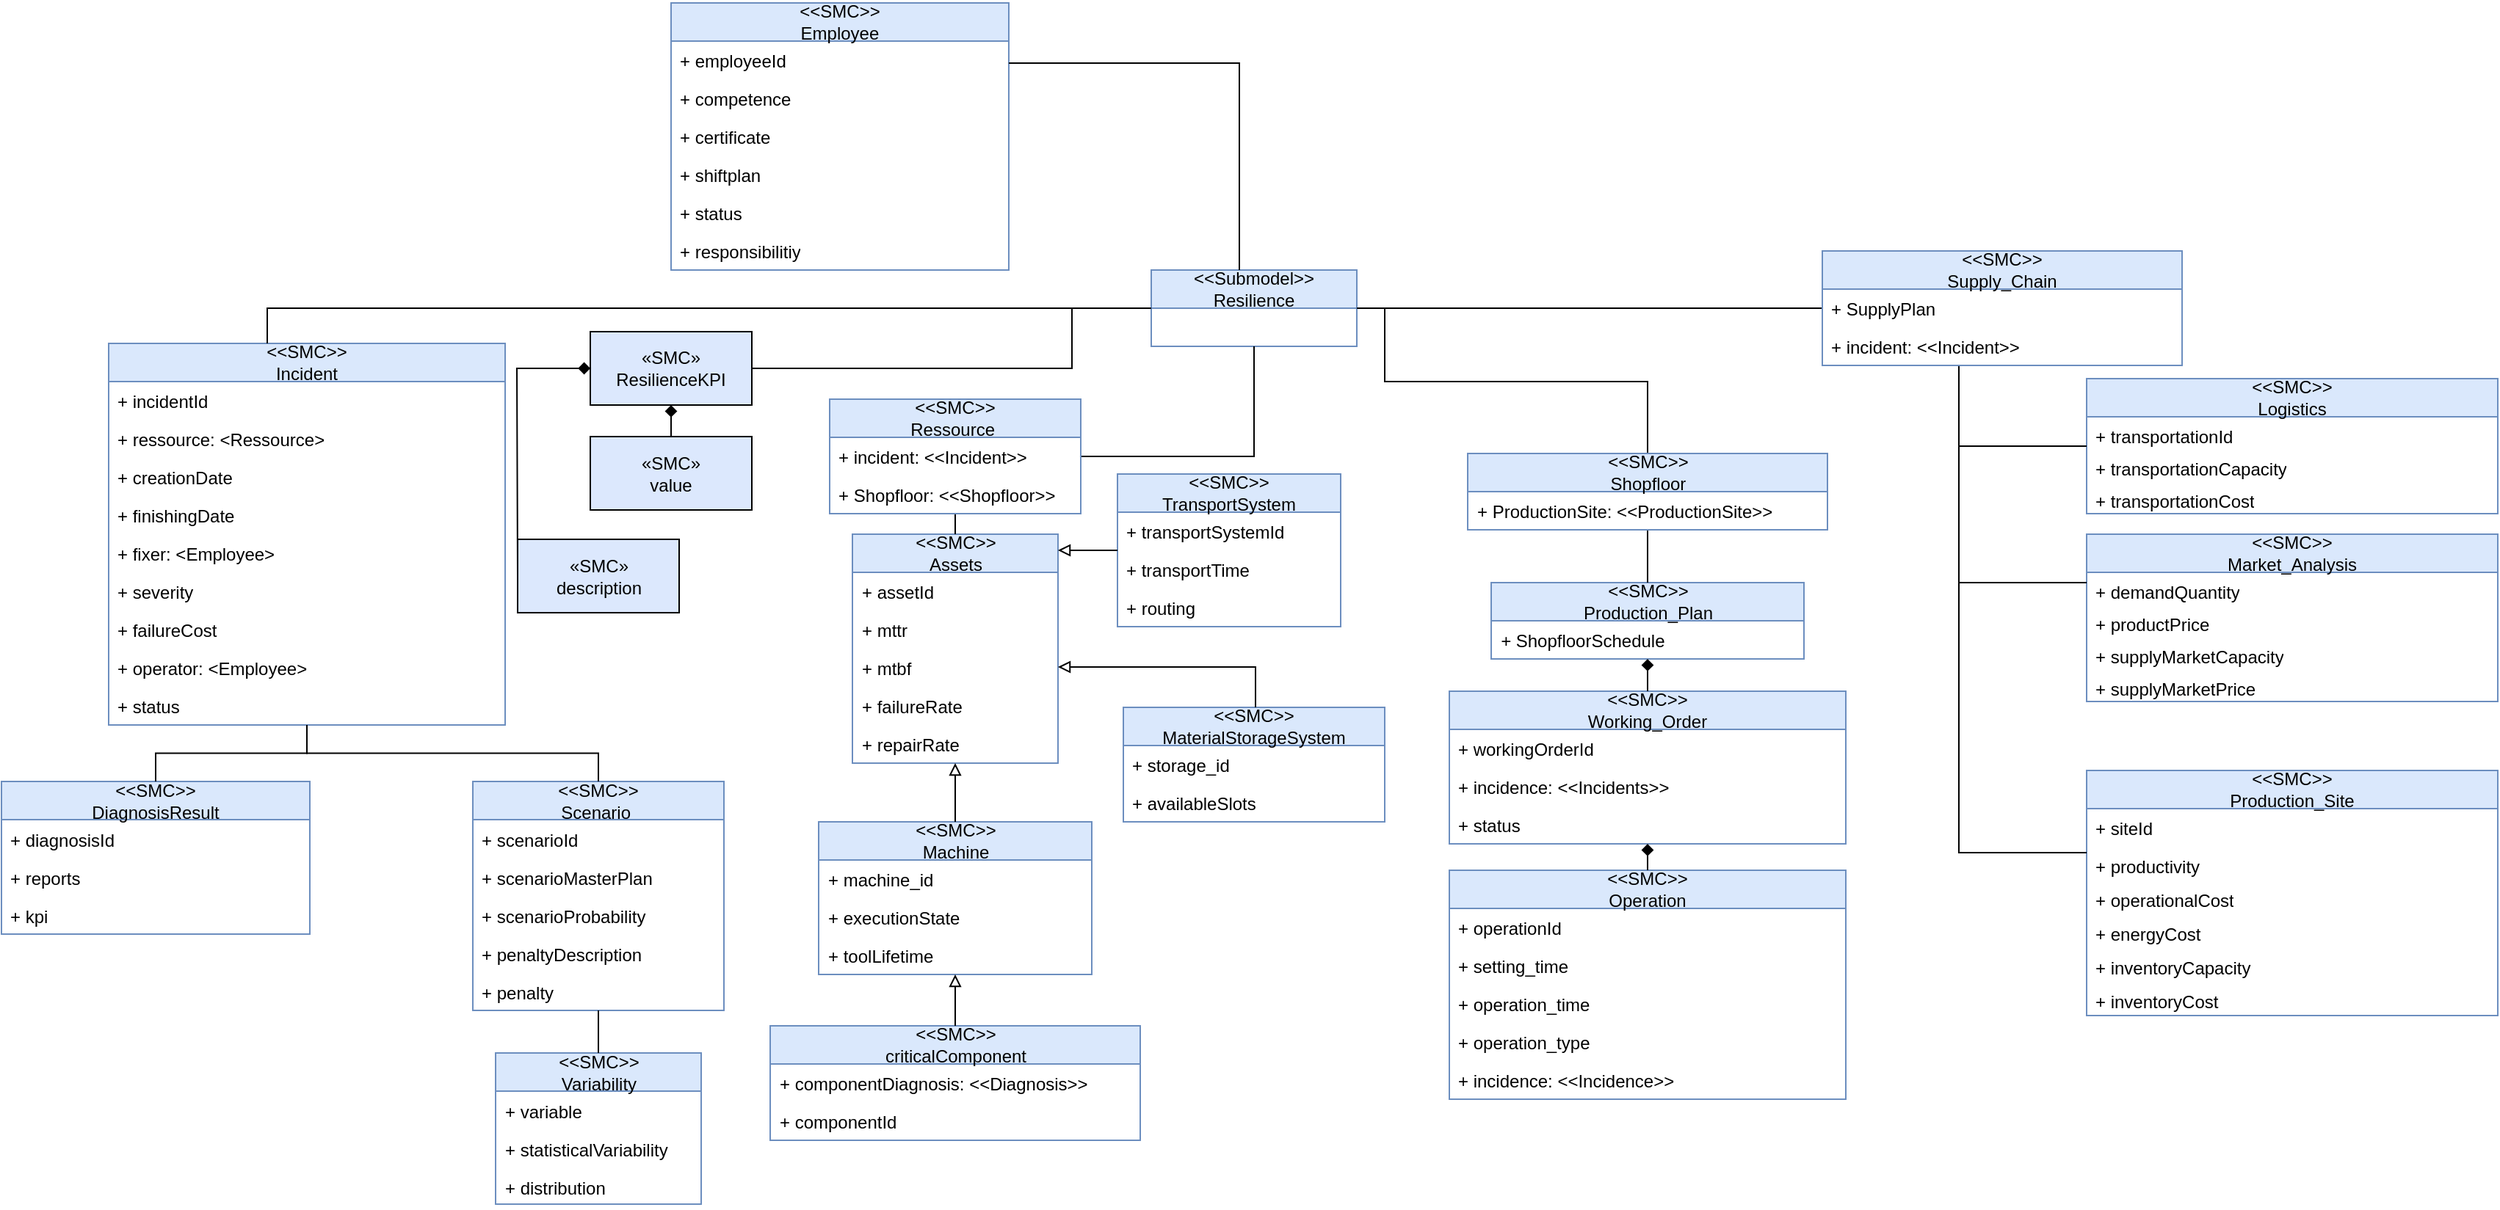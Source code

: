 <mxfile version="24.4.13" type="device">
  <diagram name="Page-1" id="VEpktLTUOzU55hSO5b2p">
    <mxGraphModel dx="1850" dy="1021" grid="0" gridSize="10" guides="1" tooltips="1" connect="1" arrows="1" fold="1" page="0" pageScale="1" pageWidth="850" pageHeight="1100" math="0" shadow="0">
      <root>
        <mxCell id="0" />
        <mxCell id="1" parent="0" />
        <mxCell id="inwRCEsUA1p_P1p4tt-E-176" value="&amp;lt;&amp;lt;SMC&amp;gt;&amp;gt;&lt;br&gt;Working_Order" style="swimlane;fontStyle=0;childLayout=stackLayout;horizontal=1;startSize=26;fillColor=#dae8fc;horizontalStack=0;resizeParent=1;resizeParentMax=0;resizeLast=0;collapsible=1;marginBottom=0;whiteSpace=wrap;html=1;strokeColor=#6c8ebf;" parent="1" vertex="1">
          <mxGeometry x="408" y="408" width="270" height="104" as="geometry">
            <mxRectangle x="457" y="396" width="113" height="26" as="alternateBounds" />
          </mxGeometry>
        </mxCell>
        <mxCell id="inwRCEsUA1p_P1p4tt-E-177" value="+ workingOrderId" style="text;strokeColor=none;fillColor=none;align=left;verticalAlign=top;spacingLeft=4;spacingRight=4;overflow=hidden;rotatable=0;points=[[0,0.5],[1,0.5]];portConstraint=eastwest;whiteSpace=wrap;html=1;" parent="inwRCEsUA1p_P1p4tt-E-176" vertex="1">
          <mxGeometry y="26" width="270" height="26" as="geometry" />
        </mxCell>
        <mxCell id="inwRCEsUA1p_P1p4tt-E-185" value="&lt;span style=&quot;font-weight: normal;&quot;&gt;+ incidence: &amp;lt;&amp;lt;Incidents&amp;gt;&amp;gt;&lt;/span&gt;" style="text;strokeColor=none;fillColor=none;align=left;verticalAlign=top;spacingLeft=4;spacingRight=4;overflow=hidden;rotatable=0;points=[[0,0.5],[1,0.5]];portConstraint=eastwest;whiteSpace=wrap;html=1;fontStyle=1" parent="inwRCEsUA1p_P1p4tt-E-176" vertex="1">
          <mxGeometry y="52" width="270" height="26" as="geometry" />
        </mxCell>
        <mxCell id="inwRCEsUA1p_P1p4tt-E-179" value="&lt;span style=&quot;font-style: normal;&quot;&gt;+ status&lt;/span&gt;" style="text;strokeColor=none;fillColor=none;align=left;verticalAlign=top;spacingLeft=4;spacingRight=4;overflow=hidden;rotatable=0;points=[[0,0.5],[1,0.5]];portConstraint=eastwest;whiteSpace=wrap;html=1;fontStyle=2" parent="inwRCEsUA1p_P1p4tt-E-176" vertex="1">
          <mxGeometry y="78" width="270" height="26" as="geometry" />
        </mxCell>
        <mxCell id="inwRCEsUA1p_P1p4tt-E-190" value="&amp;lt;&amp;lt;SMC&amp;gt;&amp;gt;&lt;br&gt;Production_Plan" style="swimlane;fontStyle=0;childLayout=stackLayout;horizontal=1;startSize=26;fillColor=#dae8fc;horizontalStack=0;resizeParent=1;resizeParentMax=0;resizeLast=0;collapsible=1;marginBottom=0;whiteSpace=wrap;html=1;strokeColor=#6c8ebf;" parent="1" vertex="1">
          <mxGeometry x="436.5" y="334" width="213" height="52" as="geometry">
            <mxRectangle x="455" y="250" width="120" height="26" as="alternateBounds" />
          </mxGeometry>
        </mxCell>
        <mxCell id="s8H81WCbA1d05yf4hdJD-1" value="&lt;i&gt;+ &lt;/i&gt;ShopfloorSchedule" style="text;strokeColor=none;fillColor=none;align=left;verticalAlign=top;spacingLeft=4;spacingRight=4;overflow=hidden;rotatable=0;points=[[0,0.5],[1,0.5]];portConstraint=eastwest;whiteSpace=wrap;html=1;" parent="inwRCEsUA1p_P1p4tt-E-190" vertex="1">
          <mxGeometry y="26" width="213" height="26" as="geometry" />
        </mxCell>
        <mxCell id="inwRCEsUA1p_P1p4tt-E-193" value="&amp;lt;&amp;lt;SMC&amp;gt;&amp;gt;&lt;br&gt;Incident" style="swimlane;fontStyle=0;childLayout=stackLayout;horizontal=1;startSize=26;fillColor=#dae8fc;horizontalStack=0;resizeParent=1;resizeParentMax=0;resizeLast=0;collapsible=1;marginBottom=0;whiteSpace=wrap;html=1;strokeColor=#6c8ebf;" parent="1" vertex="1">
          <mxGeometry x="-505" y="171" width="270" height="260" as="geometry">
            <mxRectangle x="-12" y="187.5" width="90" height="41" as="alternateBounds" />
          </mxGeometry>
        </mxCell>
        <mxCell id="inwRCEsUA1p_P1p4tt-E-194" value="+ incidentId" style="text;strokeColor=none;fillColor=none;align=left;verticalAlign=top;spacingLeft=4;spacingRight=4;overflow=hidden;rotatable=0;points=[[0,0.5],[1,0.5]];portConstraint=eastwest;whiteSpace=wrap;html=1;" parent="inwRCEsUA1p_P1p4tt-E-193" vertex="1">
          <mxGeometry y="26" width="270" height="26" as="geometry" />
        </mxCell>
        <mxCell id="inwRCEsUA1p_P1p4tt-E-195" value="+ ressource: &amp;lt;Ressource&amp;gt;" style="text;strokeColor=none;fillColor=none;align=left;verticalAlign=top;spacingLeft=4;spacingRight=4;overflow=hidden;rotatable=0;points=[[0,0.5],[1,0.5]];portConstraint=eastwest;whiteSpace=wrap;html=1;fontStyle=0" parent="inwRCEsUA1p_P1p4tt-E-193" vertex="1">
          <mxGeometry y="52" width="270" height="26" as="geometry" />
        </mxCell>
        <mxCell id="inwRCEsUA1p_P1p4tt-E-197" value="+ creationDate" style="text;strokeColor=none;fillColor=none;align=left;verticalAlign=top;spacingLeft=4;spacingRight=4;overflow=hidden;rotatable=0;points=[[0,0.5],[1,0.5]];portConstraint=eastwest;whiteSpace=wrap;html=1;fontStyle=0" parent="inwRCEsUA1p_P1p4tt-E-193" vertex="1">
          <mxGeometry y="78" width="270" height="26" as="geometry" />
        </mxCell>
        <mxCell id="inwRCEsUA1p_P1p4tt-E-198" value="+ finishingDate" style="text;strokeColor=none;fillColor=none;align=left;verticalAlign=top;spacingLeft=4;spacingRight=4;overflow=hidden;rotatable=0;points=[[0,0.5],[1,0.5]];portConstraint=eastwest;whiteSpace=wrap;html=1;fontStyle=0" parent="inwRCEsUA1p_P1p4tt-E-193" vertex="1">
          <mxGeometry y="104" width="270" height="26" as="geometry" />
        </mxCell>
        <mxCell id="inwRCEsUA1p_P1p4tt-E-199" value="+ fixer: &amp;lt;Employee&amp;gt;" style="text;strokeColor=none;fillColor=none;align=left;verticalAlign=top;spacingLeft=4;spacingRight=4;overflow=hidden;rotatable=0;points=[[0,0.5],[1,0.5]];portConstraint=eastwest;whiteSpace=wrap;html=1;fontStyle=0" parent="inwRCEsUA1p_P1p4tt-E-193" vertex="1">
          <mxGeometry y="130" width="270" height="26" as="geometry" />
        </mxCell>
        <mxCell id="inwRCEsUA1p_P1p4tt-E-200" value="+ severity" style="text;strokeColor=none;fillColor=none;align=left;verticalAlign=top;spacingLeft=4;spacingRight=4;overflow=hidden;rotatable=0;points=[[0,0.5],[1,0.5]];portConstraint=eastwest;whiteSpace=wrap;html=1;fontStyle=0" parent="inwRCEsUA1p_P1p4tt-E-193" vertex="1">
          <mxGeometry y="156" width="270" height="26" as="geometry" />
        </mxCell>
        <mxCell id="inwRCEsUA1p_P1p4tt-E-327" value="+ failureCost" style="text;strokeColor=none;fillColor=none;align=left;verticalAlign=top;spacingLeft=4;spacingRight=4;overflow=hidden;rotatable=0;points=[[0,0.5],[1,0.5]];portConstraint=eastwest;whiteSpace=wrap;html=1;fontStyle=0" parent="inwRCEsUA1p_P1p4tt-E-193" vertex="1">
          <mxGeometry y="182" width="270" height="26" as="geometry" />
        </mxCell>
        <mxCell id="inwRCEsUA1p_P1p4tt-E-196" value="+ operator: &amp;lt;Employee&amp;gt;" style="text;strokeColor=none;fillColor=none;align=left;verticalAlign=top;spacingLeft=4;spacingRight=4;overflow=hidden;rotatable=0;points=[[0,0.5],[1,0.5]];portConstraint=eastwest;whiteSpace=wrap;html=1;fontStyle=0" parent="inwRCEsUA1p_P1p4tt-E-193" vertex="1">
          <mxGeometry y="208" width="270" height="26" as="geometry" />
        </mxCell>
        <mxCell id="inwRCEsUA1p_P1p4tt-E-201" value="+ status" style="text;strokeColor=none;fillColor=none;align=left;verticalAlign=top;spacingLeft=4;spacingRight=4;overflow=hidden;rotatable=0;points=[[0,0.5],[1,0.5]];portConstraint=eastwest;whiteSpace=wrap;html=1;fontStyle=0" parent="inwRCEsUA1p_P1p4tt-E-193" vertex="1">
          <mxGeometry y="234" width="270" height="26" as="geometry" />
        </mxCell>
        <mxCell id="inwRCEsUA1p_P1p4tt-E-204" value="&amp;lt;&amp;lt;SMC&amp;gt;&amp;gt;&lt;br&gt;Operation" style="swimlane;fontStyle=0;childLayout=stackLayout;horizontal=1;startSize=26;fillColor=#dae8fc;horizontalStack=0;resizeParent=1;resizeParentMax=0;resizeLast=0;collapsible=1;marginBottom=0;whiteSpace=wrap;html=1;strokeColor=#6c8ebf;" parent="1" vertex="1">
          <mxGeometry x="408" y="530" width="270" height="156" as="geometry">
            <mxRectangle x="465" y="491" width="88" height="26" as="alternateBounds" />
          </mxGeometry>
        </mxCell>
        <mxCell id="inwRCEsUA1p_P1p4tt-E-205" value="+ operationId" style="text;strokeColor=none;fillColor=none;align=left;verticalAlign=top;spacingLeft=4;spacingRight=4;overflow=hidden;rotatable=0;points=[[0,0.5],[1,0.5]];portConstraint=eastwest;whiteSpace=wrap;html=1;" parent="inwRCEsUA1p_P1p4tt-E-204" vertex="1">
          <mxGeometry y="26" width="270" height="26" as="geometry" />
        </mxCell>
        <mxCell id="inwRCEsUA1p_P1p4tt-E-208" value="+ setting_time" style="text;strokeColor=none;fillColor=none;align=left;verticalAlign=top;spacingLeft=4;spacingRight=4;overflow=hidden;rotatable=0;points=[[0,0.5],[1,0.5]];portConstraint=eastwest;whiteSpace=wrap;html=1;fontStyle=0" parent="inwRCEsUA1p_P1p4tt-E-204" vertex="1">
          <mxGeometry y="52" width="270" height="26" as="geometry" />
        </mxCell>
        <mxCell id="inwRCEsUA1p_P1p4tt-E-209" value="+ operation_time" style="text;strokeColor=none;fillColor=none;align=left;verticalAlign=top;spacingLeft=4;spacingRight=4;overflow=hidden;rotatable=0;points=[[0,0.5],[1,0.5]];portConstraint=eastwest;whiteSpace=wrap;html=1;fontStyle=0" parent="inwRCEsUA1p_P1p4tt-E-204" vertex="1">
          <mxGeometry y="78" width="270" height="26" as="geometry" />
        </mxCell>
        <mxCell id="inwRCEsUA1p_P1p4tt-E-206" value="+ operation_type" style="text;strokeColor=none;fillColor=none;align=left;verticalAlign=top;spacingLeft=4;spacingRight=4;overflow=hidden;rotatable=0;points=[[0,0.5],[1,0.5]];portConstraint=eastwest;whiteSpace=wrap;html=1;fontStyle=0" parent="inwRCEsUA1p_P1p4tt-E-204" vertex="1">
          <mxGeometry y="104" width="270" height="26" as="geometry" />
        </mxCell>
        <mxCell id="ebb0PjJFtciFHu0TMh4M-29" value="+ incidence: &amp;lt;&amp;lt;Incidence&amp;gt;&amp;gt;" style="text;strokeColor=none;fillColor=none;align=left;verticalAlign=top;spacingLeft=4;spacingRight=4;overflow=hidden;rotatable=0;points=[[0,0.5],[1,0.5]];portConstraint=eastwest;whiteSpace=wrap;html=1;fontStyle=0" parent="inwRCEsUA1p_P1p4tt-E-204" vertex="1">
          <mxGeometry y="130" width="270" height="26" as="geometry" />
        </mxCell>
        <mxCell id="inwRCEsUA1p_P1p4tt-E-277" value="&amp;lt;&amp;lt;SMC&amp;gt;&amp;gt;&lt;br&gt;Employee" style="swimlane;fontStyle=0;childLayout=stackLayout;horizontal=1;startSize=26;fillColor=#dae8fc;horizontalStack=0;resizeParent=1;resizeParentMax=0;resizeLast=0;collapsible=1;marginBottom=0;whiteSpace=wrap;html=1;strokeColor=#6c8ebf;" parent="1" vertex="1">
          <mxGeometry x="-122" y="-61" width="230" height="182" as="geometry">
            <mxRectangle x="-290" y="11" width="88" height="26" as="alternateBounds" />
          </mxGeometry>
        </mxCell>
        <mxCell id="inwRCEsUA1p_P1p4tt-E-278" value="+ employeeId" style="text;strokeColor=none;fillColor=none;align=left;verticalAlign=top;spacingLeft=4;spacingRight=4;overflow=hidden;rotatable=0;points=[[0,0.5],[1,0.5]];portConstraint=eastwest;whiteSpace=wrap;html=1;" parent="inwRCEsUA1p_P1p4tt-E-277" vertex="1">
          <mxGeometry y="26" width="230" height="26" as="geometry" />
        </mxCell>
        <mxCell id="inwRCEsUA1p_P1p4tt-E-279" value="+ competence" style="text;strokeColor=none;fillColor=none;align=left;verticalAlign=top;spacingLeft=4;spacingRight=4;overflow=hidden;rotatable=0;points=[[0,0.5],[1,0.5]];portConstraint=eastwest;whiteSpace=wrap;html=1;" parent="inwRCEsUA1p_P1p4tt-E-277" vertex="1">
          <mxGeometry y="52" width="230" height="26" as="geometry" />
        </mxCell>
        <mxCell id="inwRCEsUA1p_P1p4tt-E-280" value="+ certificate" style="text;strokeColor=none;fillColor=none;align=left;verticalAlign=top;spacingLeft=4;spacingRight=4;overflow=hidden;rotatable=0;points=[[0,0.5],[1,0.5]];portConstraint=eastwest;whiteSpace=wrap;html=1;fontStyle=0" parent="inwRCEsUA1p_P1p4tt-E-277" vertex="1">
          <mxGeometry y="78" width="230" height="26" as="geometry" />
        </mxCell>
        <mxCell id="inwRCEsUA1p_P1p4tt-E-281" value="+ shiftplan&lt;div&gt;&lt;br&gt;&lt;/div&gt;&lt;div&gt;&lt;br&gt;&lt;/div&gt;&lt;div&gt;&lt;br&gt;&lt;/div&gt;&lt;div&gt;&lt;br&gt;&lt;/div&gt;" style="text;strokeColor=none;fillColor=none;align=left;verticalAlign=top;spacingLeft=4;spacingRight=4;overflow=hidden;rotatable=0;points=[[0,0.5],[1,0.5]];portConstraint=eastwest;whiteSpace=wrap;html=1;fontStyle=0" parent="inwRCEsUA1p_P1p4tt-E-277" vertex="1">
          <mxGeometry y="104" width="230" height="26" as="geometry" />
        </mxCell>
        <mxCell id="inwRCEsUA1p_P1p4tt-E-282" value="+ status&amp;nbsp;" style="text;strokeColor=none;fillColor=none;align=left;verticalAlign=top;spacingLeft=4;spacingRight=4;overflow=hidden;rotatable=0;points=[[0,0.5],[1,0.5]];portConstraint=eastwest;whiteSpace=wrap;html=1;fontStyle=0" parent="inwRCEsUA1p_P1p4tt-E-277" vertex="1">
          <mxGeometry y="130" width="230" height="26" as="geometry" />
        </mxCell>
        <mxCell id="inwRCEsUA1p_P1p4tt-E-283" value="+ responsibilitiy" style="text;strokeColor=none;fillColor=none;align=left;verticalAlign=top;spacingLeft=4;spacingRight=4;overflow=hidden;rotatable=0;points=[[0,0.5],[1,0.5]];portConstraint=eastwest;whiteSpace=wrap;html=1;fontStyle=0" parent="inwRCEsUA1p_P1p4tt-E-277" vertex="1">
          <mxGeometry y="156" width="230" height="26" as="geometry" />
        </mxCell>
        <mxCell id="inwRCEsUA1p_P1p4tt-E-328" value="&amp;lt;&amp;lt;SMC&amp;gt;&amp;gt;&lt;br&gt;DiagnosisResult" style="swimlane;fontStyle=0;childLayout=stackLayout;horizontal=1;startSize=26;fillColor=#dae8fc;horizontalStack=0;resizeParent=1;resizeParentMax=0;resizeLast=0;collapsible=1;marginBottom=0;whiteSpace=wrap;html=1;strokeColor=#6c8ebf;" parent="1" vertex="1">
          <mxGeometry x="-578" y="469.5" width="210" height="104" as="geometry">
            <mxRectangle x="-259" y="499" width="122" height="41" as="alternateBounds" />
          </mxGeometry>
        </mxCell>
        <mxCell id="inwRCEsUA1p_P1p4tt-E-329" value="+ diagnosisId" style="text;strokeColor=none;fillColor=none;align=left;verticalAlign=top;spacingLeft=4;spacingRight=4;overflow=hidden;rotatable=0;points=[[0,0.5],[1,0.5]];portConstraint=eastwest;whiteSpace=wrap;html=1;" parent="inwRCEsUA1p_P1p4tt-E-328" vertex="1">
          <mxGeometry y="26" width="210" height="26" as="geometry" />
        </mxCell>
        <mxCell id="inwRCEsUA1p_P1p4tt-E-331" value="+ reports" style="text;strokeColor=none;fillColor=none;align=left;verticalAlign=top;spacingLeft=4;spacingRight=4;overflow=hidden;rotatable=0;points=[[0,0.5],[1,0.5]];portConstraint=eastwest;whiteSpace=wrap;html=1;fontStyle=0" parent="inwRCEsUA1p_P1p4tt-E-328" vertex="1">
          <mxGeometry y="52" width="210" height="26" as="geometry" />
        </mxCell>
        <mxCell id="inwRCEsUA1p_P1p4tt-E-332" value="+ kpi" style="text;strokeColor=none;fillColor=none;align=left;verticalAlign=top;spacingLeft=4;spacingRight=4;overflow=hidden;rotatable=0;points=[[0,0.5],[1,0.5]];portConstraint=eastwest;whiteSpace=wrap;html=1;" parent="inwRCEsUA1p_P1p4tt-E-328" vertex="1">
          <mxGeometry y="78" width="210" height="26" as="geometry" />
        </mxCell>
        <mxCell id="inwRCEsUA1p_P1p4tt-E-434" value="&amp;lt;&amp;lt;SMC&amp;gt;&amp;gt;&lt;br&gt;Machine" style="swimlane;fontStyle=0;childLayout=stackLayout;horizontal=1;startSize=26;fillColor=#dae8fc;horizontalStack=0;resizeParent=1;resizeParentMax=0;resizeLast=0;collapsible=1;marginBottom=0;whiteSpace=wrap;html=1;strokeColor=#6c8ebf;" parent="1" vertex="1">
          <mxGeometry x="-21.5" y="497" width="186" height="104" as="geometry">
            <mxRectangle x="31.5" y="498" width="80" height="26" as="alternateBounds" />
          </mxGeometry>
        </mxCell>
        <mxCell id="inwRCEsUA1p_P1p4tt-E-435" value="&lt;span style=&quot;font-weight: normal;&quot;&gt;+ machine_id&lt;/span&gt;" style="text;strokeColor=none;fillColor=none;align=left;verticalAlign=top;spacingLeft=4;spacingRight=4;overflow=hidden;rotatable=0;points=[[0,0.5],[1,0.5]];portConstraint=eastwest;whiteSpace=wrap;html=1;fontStyle=1" parent="inwRCEsUA1p_P1p4tt-E-434" vertex="1">
          <mxGeometry y="26" width="186" height="26" as="geometry" />
        </mxCell>
        <mxCell id="inwRCEsUA1p_P1p4tt-E-440" value="+ executionState" style="text;strokeColor=none;fillColor=none;align=left;verticalAlign=top;spacingLeft=4;spacingRight=4;overflow=hidden;rotatable=0;points=[[0,0.5],[1,0.5]];portConstraint=eastwest;whiteSpace=wrap;html=1;fontStyle=0" parent="inwRCEsUA1p_P1p4tt-E-434" vertex="1">
          <mxGeometry y="52" width="186" height="26" as="geometry" />
        </mxCell>
        <mxCell id="60YrhDgfy5IzH0sJCQRh-9" value="+ &lt;span style=&quot;&quot;&gt;toolLifetime&lt;/span&gt;" style="text;strokeColor=none;fillColor=none;align=left;verticalAlign=top;spacingLeft=4;spacingRight=4;overflow=hidden;rotatable=0;points=[[0,0.5],[1,0.5]];portConstraint=eastwest;whiteSpace=wrap;html=1;fontStyle=0" parent="inwRCEsUA1p_P1p4tt-E-434" vertex="1">
          <mxGeometry y="78" width="186" height="26" as="geometry" />
        </mxCell>
        <mxCell id="inwRCEsUA1p_P1p4tt-E-460" value="&amp;lt;&amp;lt;SMC&amp;gt;&amp;gt;&lt;br&gt;TransportSystem" style="swimlane;fontStyle=0;childLayout=stackLayout;horizontal=1;startSize=26;fillColor=#dae8fc;horizontalStack=0;resizeParent=1;resizeParentMax=0;resizeLast=0;collapsible=1;marginBottom=0;whiteSpace=wrap;html=1;strokeColor=#6c8ebf;" parent="1" vertex="1">
          <mxGeometry x="182" y="260" width="152" height="104" as="geometry">
            <mxRectangle x="290" y="309.5" width="126" height="41" as="alternateBounds" />
          </mxGeometry>
        </mxCell>
        <mxCell id="inwRCEsUA1p_P1p4tt-E-461" value="+ transportSystemId" style="text;strokeColor=none;fillColor=none;align=left;verticalAlign=top;spacingLeft=4;spacingRight=4;overflow=hidden;rotatable=0;points=[[0,0.5],[1,0.5]];portConstraint=eastwest;whiteSpace=wrap;html=1;" parent="inwRCEsUA1p_P1p4tt-E-460" vertex="1">
          <mxGeometry y="26" width="152" height="26" as="geometry" />
        </mxCell>
        <mxCell id="inwRCEsUA1p_P1p4tt-E-548" value="+ transportTime" style="text;strokeColor=none;fillColor=none;align=left;verticalAlign=top;spacingLeft=4;spacingRight=4;overflow=hidden;rotatable=0;points=[[0,0.5],[1,0.5]];portConstraint=eastwest;whiteSpace=wrap;html=1;fontStyle=0" parent="inwRCEsUA1p_P1p4tt-E-460" vertex="1">
          <mxGeometry y="52" width="152" height="26" as="geometry" />
        </mxCell>
        <mxCell id="inwRCEsUA1p_P1p4tt-E-549" value="+ routing" style="text;strokeColor=none;fillColor=none;align=left;verticalAlign=top;spacingLeft=4;spacingRight=4;overflow=hidden;rotatable=0;points=[[0,0.5],[1,0.5]];portConstraint=eastwest;whiteSpace=wrap;html=1;fontStyle=0" parent="inwRCEsUA1p_P1p4tt-E-460" vertex="1">
          <mxGeometry y="78" width="152" height="26" as="geometry" />
        </mxCell>
        <mxCell id="inwRCEsUA1p_P1p4tt-E-491" value="&amp;lt;&amp;lt;SMC&amp;gt;&amp;gt;&lt;br&gt;MaterialStorageSystem" style="swimlane;fontStyle=0;childLayout=stackLayout;horizontal=1;startSize=26;fillColor=#dae8fc;horizontalStack=0;resizeParent=1;resizeParentMax=0;resizeLast=0;collapsible=1;marginBottom=0;whiteSpace=wrap;html=1;strokeColor=#6c8ebf;" parent="1" vertex="1">
          <mxGeometry x="186" y="419" width="178" height="78" as="geometry">
            <mxRectangle x="257" y="436" width="166" height="26" as="alternateBounds" />
          </mxGeometry>
        </mxCell>
        <mxCell id="inwRCEsUA1p_P1p4tt-E-492" value="+ storage_id" style="text;strokeColor=none;fillColor=none;align=left;verticalAlign=top;spacingLeft=4;spacingRight=4;overflow=hidden;rotatable=0;points=[[0,0.5],[1,0.5]];portConstraint=eastwest;whiteSpace=wrap;html=1;" parent="inwRCEsUA1p_P1p4tt-E-491" vertex="1">
          <mxGeometry y="26" width="178" height="26" as="geometry" />
        </mxCell>
        <mxCell id="inwRCEsUA1p_P1p4tt-E-498" value="+ availableSlots" style="text;strokeColor=none;fillColor=none;align=left;verticalAlign=top;spacingLeft=4;spacingRight=4;overflow=hidden;rotatable=0;points=[[0,0.5],[1,0.5]];portConstraint=eastwest;whiteSpace=wrap;html=1;fontStyle=0" parent="inwRCEsUA1p_P1p4tt-E-491" vertex="1">
          <mxGeometry y="52" width="178" height="26" as="geometry" />
        </mxCell>
        <mxCell id="inwRCEsUA1p_P1p4tt-E-521" style="rounded=0;orthogonalLoop=1;jettySize=auto;html=1;endArrow=diamond;endFill=1;" parent="1" source="inwRCEsUA1p_P1p4tt-E-176" target="inwRCEsUA1p_P1p4tt-E-190" edge="1">
          <mxGeometry relative="1" as="geometry" />
        </mxCell>
        <mxCell id="inwRCEsUA1p_P1p4tt-E-556" value="" style="rounded=0;orthogonalLoop=1;jettySize=auto;html=1;endArrow=diamond;endFill=1;edgeStyle=elbowEdgeStyle;" parent="1" source="inwRCEsUA1p_P1p4tt-E-204" target="inwRCEsUA1p_P1p4tt-E-176" edge="1">
          <mxGeometry relative="1" as="geometry">
            <mxPoint x="704.5" y="760.831" as="sourcePoint" />
            <mxPoint x="679.5" y="761.169" as="targetPoint" />
            <Array as="points" />
          </mxGeometry>
        </mxCell>
        <mxCell id="60YrhDgfy5IzH0sJCQRh-14" value="&amp;lt;&amp;lt;Submodel&amp;gt;&amp;gt;&lt;br&gt;Resilience" style="swimlane;fontStyle=0;childLayout=stackLayout;horizontal=1;startSize=26;fillColor=#dae8fc;horizontalStack=0;resizeParent=1;resizeParentMax=0;resizeLast=0;collapsible=1;marginBottom=0;whiteSpace=wrap;html=1;strokeColor=#6c8ebf;" parent="1" vertex="1">
          <mxGeometry x="205" y="121" width="140" height="52" as="geometry" />
        </mxCell>
        <mxCell id="60YrhDgfy5IzH0sJCQRh-33" value="&amp;lt;&amp;lt;SMC&amp;gt;&amp;gt;&lt;br&gt;Scenario&amp;nbsp;" style="swimlane;fontStyle=0;childLayout=stackLayout;horizontal=1;startSize=26;fillColor=#dae8fc;horizontalStack=0;resizeParent=1;resizeParentMax=0;resizeLast=0;collapsible=1;marginBottom=0;whiteSpace=wrap;html=1;strokeColor=#6c8ebf;" parent="1" vertex="1">
          <mxGeometry x="-257" y="469.5" width="171" height="156" as="geometry">
            <mxRectangle x="-35" y="470" width="90" height="41" as="alternateBounds" />
          </mxGeometry>
        </mxCell>
        <mxCell id="60YrhDgfy5IzH0sJCQRh-34" value="+ scenarioId" style="text;strokeColor=none;fillColor=none;align=left;verticalAlign=top;spacingLeft=4;spacingRight=4;overflow=hidden;rotatable=0;points=[[0,0.5],[1,0.5]];portConstraint=eastwest;whiteSpace=wrap;html=1;fontStyle=0" parent="60YrhDgfy5IzH0sJCQRh-33" vertex="1">
          <mxGeometry y="26" width="171" height="26" as="geometry" />
        </mxCell>
        <mxCell id="60YrhDgfy5IzH0sJCQRh-43" value="+ scenarioMasterPlan" style="text;strokeColor=none;fillColor=none;align=left;verticalAlign=top;spacingLeft=4;spacingRight=4;overflow=hidden;rotatable=0;points=[[0,0.5],[1,0.5]];portConstraint=eastwest;whiteSpace=wrap;html=1;fontStyle=0" parent="60YrhDgfy5IzH0sJCQRh-33" vertex="1">
          <mxGeometry y="52" width="171" height="26" as="geometry" />
        </mxCell>
        <mxCell id="60YrhDgfy5IzH0sJCQRh-42" value="+ scenarioProbability" style="text;strokeColor=none;fillColor=none;align=left;verticalAlign=top;spacingLeft=4;spacingRight=4;overflow=hidden;rotatable=0;points=[[0,0.5],[1,0.5]];portConstraint=eastwest;whiteSpace=wrap;html=1;fontStyle=0" parent="60YrhDgfy5IzH0sJCQRh-33" vertex="1">
          <mxGeometry y="78" width="171" height="26" as="geometry" />
        </mxCell>
        <mxCell id="60YrhDgfy5IzH0sJCQRh-41" value="+ penaltyDescription" style="text;strokeColor=none;fillColor=none;align=left;verticalAlign=top;spacingLeft=4;spacingRight=4;overflow=hidden;rotatable=0;points=[[0,0.5],[1,0.5]];portConstraint=eastwest;whiteSpace=wrap;html=1;fontStyle=0" parent="60YrhDgfy5IzH0sJCQRh-33" vertex="1">
          <mxGeometry y="104" width="171" height="26" as="geometry" />
        </mxCell>
        <mxCell id="60YrhDgfy5IzH0sJCQRh-36" value="+ penalty" style="text;strokeColor=none;fillColor=none;align=left;verticalAlign=top;spacingLeft=4;spacingRight=4;overflow=hidden;rotatable=0;points=[[0,0.5],[1,0.5]];portConstraint=eastwest;whiteSpace=wrap;html=1;fontStyle=0" parent="60YrhDgfy5IzH0sJCQRh-33" vertex="1">
          <mxGeometry y="130" width="171" height="26" as="geometry" />
        </mxCell>
        <mxCell id="60YrhDgfy5IzH0sJCQRh-37" value="&amp;lt;&amp;lt;SMC&amp;gt;&amp;gt;&lt;br&gt;Variability" style="swimlane;fontStyle=0;childLayout=stackLayout;horizontal=1;startSize=26;fillColor=#dae8fc;horizontalStack=0;resizeParent=1;resizeParentMax=0;resizeLast=0;collapsible=1;marginBottom=0;whiteSpace=wrap;html=1;strokeColor=#6c8ebf;" parent="1" vertex="1">
          <mxGeometry x="-241.5" y="654.5" width="140" height="103" as="geometry">
            <mxRectangle x="5.5" y="662" width="90" height="41" as="alternateBounds" />
          </mxGeometry>
        </mxCell>
        <mxCell id="60YrhDgfy5IzH0sJCQRh-38" value="+ variable" style="text;strokeColor=none;fillColor=none;align=left;verticalAlign=top;spacingLeft=4;spacingRight=4;overflow=hidden;rotatable=0;points=[[0,0.5],[1,0.5]];portConstraint=eastwest;whiteSpace=wrap;html=1;fontStyle=0" parent="60YrhDgfy5IzH0sJCQRh-37" vertex="1">
          <mxGeometry y="26" width="140" height="26" as="geometry" />
        </mxCell>
        <mxCell id="60YrhDgfy5IzH0sJCQRh-39" value="+ statisticalVariability" style="text;strokeColor=none;fillColor=none;align=left;verticalAlign=top;spacingLeft=4;spacingRight=4;overflow=hidden;rotatable=0;points=[[0,0.5],[1,0.5]];portConstraint=eastwest;whiteSpace=wrap;html=1;fontStyle=0" parent="60YrhDgfy5IzH0sJCQRh-37" vertex="1">
          <mxGeometry y="52" width="140" height="26" as="geometry" />
        </mxCell>
        <mxCell id="60YrhDgfy5IzH0sJCQRh-40" value="+ distribution" style="text;strokeColor=none;fillColor=none;align=left;verticalAlign=top;spacingLeft=4;spacingRight=4;overflow=hidden;rotatable=0;points=[[0,0.5],[1,0.5]];portConstraint=eastwest;whiteSpace=wrap;html=1;fontStyle=0" parent="60YrhDgfy5IzH0sJCQRh-37" vertex="1">
          <mxGeometry y="78" width="140" height="25" as="geometry" />
        </mxCell>
        <mxCell id="60YrhDgfy5IzH0sJCQRh-44" value="" style="endArrow=none;html=1;rounded=0;" parent="1" source="60YrhDgfy5IzH0sJCQRh-37" target="60YrhDgfy5IzH0sJCQRh-33" edge="1">
          <mxGeometry width="50" height="50" relative="1" as="geometry">
            <mxPoint x="-455" y="631.5" as="sourcePoint" />
            <mxPoint x="-405" y="581.5" as="targetPoint" />
          </mxGeometry>
        </mxCell>
        <mxCell id="h16nXOYdxKP09TnJd2EI-7" value="" style="endArrow=none;html=1;rounded=0;edgeStyle=orthogonalEdgeStyle;" parent="1" source="ebb0PjJFtciFHu0TMh4M-18" target="60YrhDgfy5IzH0sJCQRh-14" edge="1">
          <mxGeometry width="50" height="50" relative="1" as="geometry">
            <mxPoint x="-31" y="197.029" as="sourcePoint" />
            <mxPoint x="-76" y="402" as="targetPoint" />
            <Array as="points">
              <mxPoint x="151" y="188" />
              <mxPoint x="151" y="147" />
            </Array>
          </mxGeometry>
        </mxCell>
        <mxCell id="DfyLgV53_V3v4bxKIMNv-2" value="" style="endArrow=none;html=1;rounded=0;edgeStyle=elbowEdgeStyle;elbow=vertical;" parent="1" source="ebb0PjJFtciFHu0TMh4M-25" edge="1">
          <mxGeometry width="50" height="50" relative="1" as="geometry">
            <mxPoint x="441" y="251" as="sourcePoint" />
            <mxPoint x="364" y="147" as="targetPoint" />
            <Array as="points">
              <mxPoint x="347" y="197" />
            </Array>
          </mxGeometry>
        </mxCell>
        <mxCell id="DfyLgV53_V3v4bxKIMNv-3" value="" style="endArrow=none;html=1;rounded=0;" parent="1" source="inwRCEsUA1p_P1p4tt-E-190" target="ebb0PjJFtciFHu0TMh4M-25" edge="1">
          <mxGeometry width="50" height="50" relative="1" as="geometry">
            <mxPoint x="707.5" y="343" as="sourcePoint" />
            <mxPoint x="555.105" y="237" as="targetPoint" />
          </mxGeometry>
        </mxCell>
        <mxCell id="DfyLgV53_V3v4bxKIMNv-5" value="" style="endArrow=none;html=1;rounded=0;edgeStyle=orthogonalEdgeStyle;" parent="1" source="ebb0PjJFtciFHu0TMh4M-16" target="60YrhDgfy5IzH0sJCQRh-14" edge="1">
          <mxGeometry width="50" height="50" relative="1" as="geometry">
            <mxPoint x="167" y="248" as="sourcePoint" />
            <mxPoint x="1007" y="435" as="targetPoint" />
          </mxGeometry>
        </mxCell>
        <mxCell id="DfyLgV53_V3v4bxKIMNv-7" value="" style="endArrow=none;html=1;rounded=0;" parent="1" source="60YrhDgfy5IzH0sJCQRh-14" target="ebb0PjJFtciFHu0TMh4M-31" edge="1">
          <mxGeometry width="50" height="50" relative="1" as="geometry">
            <mxPoint x="1345" y="345" as="sourcePoint" />
            <mxPoint x="721" y="143.048" as="targetPoint" />
          </mxGeometry>
        </mxCell>
        <mxCell id="DfyLgV53_V3v4bxKIMNv-8" value="&lt;div&gt;&amp;lt;&amp;lt;SMC&amp;gt;&amp;gt;&lt;/div&gt;Assets" style="swimlane;fontStyle=0;childLayout=stackLayout;horizontal=1;startSize=26;fillColor=#dae8fc;horizontalStack=0;resizeParent=1;resizeParentMax=0;resizeLast=0;collapsible=1;marginBottom=0;whiteSpace=wrap;html=1;strokeColor=#6c8ebf;" parent="1" vertex="1">
          <mxGeometry x="1.5" y="301" width="140" height="156" as="geometry">
            <mxRectangle x="26.5" y="321" width="90" height="41" as="alternateBounds" />
          </mxGeometry>
        </mxCell>
        <mxCell id="DfyLgV53_V3v4bxKIMNv-17" value="&lt;span style=&quot;font-weight: normal;&quot;&gt;+ assetId&lt;/span&gt;" style="text;strokeColor=none;fillColor=none;align=left;verticalAlign=top;spacingLeft=4;spacingRight=4;overflow=hidden;rotatable=0;points=[[0,0.5],[1,0.5]];portConstraint=eastwest;whiteSpace=wrap;html=1;fontStyle=1" parent="DfyLgV53_V3v4bxKIMNv-8" vertex="1">
          <mxGeometry y="26" width="140" height="26" as="geometry" />
        </mxCell>
        <mxCell id="DfyLgV53_V3v4bxKIMNv-12" value="&lt;span style=&quot;&quot;&gt;+ mttr&lt;/span&gt;" style="text;strokeColor=none;fillColor=none;align=left;verticalAlign=top;spacingLeft=4;spacingRight=4;overflow=hidden;rotatable=0;points=[[0,0.5],[1,0.5]];portConstraint=eastwest;whiteSpace=wrap;html=1;fontStyle=0" parent="DfyLgV53_V3v4bxKIMNv-8" vertex="1">
          <mxGeometry y="52" width="140" height="26" as="geometry" />
        </mxCell>
        <mxCell id="DfyLgV53_V3v4bxKIMNv-13" value="+ mtbf" style="text;strokeColor=none;fillColor=none;align=left;verticalAlign=top;spacingLeft=4;spacingRight=4;overflow=hidden;rotatable=0;points=[[0,0.5],[1,0.5]];portConstraint=eastwest;whiteSpace=wrap;html=1;fontStyle=0" parent="DfyLgV53_V3v4bxKIMNv-8" vertex="1">
          <mxGeometry y="78" width="140" height="26" as="geometry" />
        </mxCell>
        <mxCell id="DfyLgV53_V3v4bxKIMNv-14" value="+ failureRate" style="text;strokeColor=none;fillColor=none;align=left;verticalAlign=top;spacingLeft=4;spacingRight=4;overflow=hidden;rotatable=0;points=[[0,0.5],[1,0.5]];portConstraint=eastwest;whiteSpace=wrap;html=1;fontStyle=0" parent="DfyLgV53_V3v4bxKIMNv-8" vertex="1">
          <mxGeometry y="104" width="140" height="26" as="geometry" />
        </mxCell>
        <mxCell id="DfyLgV53_V3v4bxKIMNv-15" value="+ repairRate" style="text;strokeColor=none;fillColor=none;align=left;verticalAlign=top;spacingLeft=4;spacingRight=4;overflow=hidden;rotatable=0;points=[[0,0.5],[1,0.5]];portConstraint=eastwest;whiteSpace=wrap;html=1;fontStyle=0" parent="DfyLgV53_V3v4bxKIMNv-8" vertex="1">
          <mxGeometry y="130" width="140" height="26" as="geometry" />
        </mxCell>
        <mxCell id="DfyLgV53_V3v4bxKIMNv-20" value="" style="endArrow=block;html=1;rounded=0;edgeStyle=orthogonalEdgeStyle;endFill=0;" parent="1" source="inwRCEsUA1p_P1p4tt-E-491" target="DfyLgV53_V3v4bxKIMNv-8" edge="1">
          <mxGeometry width="50" height="50" relative="1" as="geometry">
            <mxPoint x="553" y="744.5" as="sourcePoint" />
            <mxPoint x="603" y="694.5" as="targetPoint" />
            <Array as="points">
              <mxPoint x="276" y="391.5" />
            </Array>
          </mxGeometry>
        </mxCell>
        <mxCell id="DfyLgV53_V3v4bxKIMNv-21" value="" style="endArrow=block;html=1;rounded=0;edgeStyle=orthogonalEdgeStyle;endFill=0;" parent="1" source="inwRCEsUA1p_P1p4tt-E-460" target="DfyLgV53_V3v4bxKIMNv-8" edge="1">
          <mxGeometry width="50" height="50" relative="1" as="geometry">
            <mxPoint x="336" y="560.5" as="sourcePoint" />
            <mxPoint x="625" y="444.5" as="targetPoint" />
            <Array as="points">
              <mxPoint x="276" y="328.5" />
            </Array>
          </mxGeometry>
        </mxCell>
        <mxCell id="DfyLgV53_V3v4bxKIMNv-22" value="" style="endArrow=block;html=1;rounded=0;endFill=0;" parent="1" source="inwRCEsUA1p_P1p4tt-E-434" target="DfyLgV53_V3v4bxKIMNv-8" edge="1">
          <mxGeometry width="50" height="50" relative="1" as="geometry">
            <mxPoint x="728" y="860.5" as="sourcePoint" />
            <mxPoint x="796" y="754.5" as="targetPoint" />
          </mxGeometry>
        </mxCell>
        <mxCell id="DfyLgV53_V3v4bxKIMNv-23" value="" style="endArrow=none;html=1;rounded=0;edgeStyle=orthogonalEdgeStyle;" parent="1" source="inwRCEsUA1p_P1p4tt-E-328" target="inwRCEsUA1p_P1p4tt-E-193" edge="1">
          <mxGeometry width="50" height="50" relative="1" as="geometry">
            <mxPoint x="-500" y="547.5" as="sourcePoint" />
            <mxPoint x="-450" y="497.5" as="targetPoint" />
          </mxGeometry>
        </mxCell>
        <mxCell id="DfyLgV53_V3v4bxKIMNv-24" value="" style="endArrow=none;html=1;rounded=0;edgeStyle=orthogonalEdgeStyle;" parent="1" source="60YrhDgfy5IzH0sJCQRh-33" target="inwRCEsUA1p_P1p4tt-E-193" edge="1">
          <mxGeometry width="50" height="50" relative="1" as="geometry">
            <mxPoint x="-500" y="547.5" as="sourcePoint" />
            <mxPoint x="-450" y="497.5" as="targetPoint" />
          </mxGeometry>
        </mxCell>
        <mxCell id="DfyLgV53_V3v4bxKIMNv-25" value="" style="endArrow=none;html=1;rounded=0;edgeStyle=orthogonalEdgeStyle;" parent="1" source="inwRCEsUA1p_P1p4tt-E-193" target="60YrhDgfy5IzH0sJCQRh-14" edge="1">
          <mxGeometry width="50" height="50" relative="1" as="geometry">
            <mxPoint x="-367" y="358" as="sourcePoint" />
            <mxPoint x="-317" y="308" as="targetPoint" />
            <Array as="points">
              <mxPoint x="-397" y="147" />
            </Array>
          </mxGeometry>
        </mxCell>
        <mxCell id="DfyLgV53_V3v4bxKIMNv-26" value="" style="endArrow=none;html=1;rounded=0;" parent="1" source="DfyLgV53_V3v4bxKIMNv-8" target="ebb0PjJFtciFHu0TMh4M-16" edge="1">
          <mxGeometry width="50" height="50" relative="1" as="geometry">
            <mxPoint x="639" y="299.5" as="sourcePoint" />
            <mxPoint x="112" y="273" as="targetPoint" />
          </mxGeometry>
        </mxCell>
        <mxCell id="DfyLgV53_V3v4bxKIMNv-35" value="&lt;div&gt;&amp;lt;&amp;lt;SMC&amp;gt;&amp;gt;&lt;/div&gt;&lt;div&gt;Market_Analysis&lt;/div&gt;" style="swimlane;fontStyle=0;childLayout=stackLayout;horizontal=1;startSize=26;fillColor=#dae8fc;horizontalStack=0;resizeParent=1;resizeParentMax=0;resizeLast=0;collapsible=1;marginBottom=0;whiteSpace=wrap;html=1;strokeColor=#6c8ebf;" parent="1" vertex="1">
          <mxGeometry x="842" y="301" width="280" height="114" as="geometry">
            <mxRectangle x="869" y="313.5" width="122" height="41" as="alternateBounds" />
          </mxGeometry>
        </mxCell>
        <mxCell id="DfyLgV53_V3v4bxKIMNv-38" value="+ demandQuantity" style="text;strokeColor=none;fillColor=none;align=left;verticalAlign=top;spacingLeft=4;spacingRight=4;overflow=hidden;rotatable=0;points=[[0,0.5],[1,0.5]];portConstraint=eastwest;whiteSpace=wrap;html=1;fontStyle=0" parent="DfyLgV53_V3v4bxKIMNv-35" vertex="1">
          <mxGeometry y="26" width="280" height="22" as="geometry" />
        </mxCell>
        <mxCell id="DfyLgV53_V3v4bxKIMNv-39" value="+ productPrice" style="text;strokeColor=none;fillColor=none;align=left;verticalAlign=top;spacingLeft=4;spacingRight=4;overflow=hidden;rotatable=0;points=[[0,0.5],[1,0.5]];portConstraint=eastwest;whiteSpace=wrap;html=1;fontStyle=0" parent="DfyLgV53_V3v4bxKIMNv-35" vertex="1">
          <mxGeometry y="48" width="280" height="22" as="geometry" />
        </mxCell>
        <mxCell id="DfyLgV53_V3v4bxKIMNv-40" value="+ supplyMarketCapacity" style="text;strokeColor=none;fillColor=none;align=left;verticalAlign=top;spacingLeft=4;spacingRight=4;overflow=hidden;rotatable=0;points=[[0,0.5],[1,0.5]];portConstraint=eastwest;whiteSpace=wrap;html=1;fontStyle=0" parent="DfyLgV53_V3v4bxKIMNv-35" vertex="1">
          <mxGeometry y="70" width="280" height="22" as="geometry" />
        </mxCell>
        <mxCell id="DfyLgV53_V3v4bxKIMNv-41" value="+ supplyMarketPrice" style="text;strokeColor=none;fillColor=none;align=left;verticalAlign=top;spacingLeft=4;spacingRight=4;overflow=hidden;rotatable=0;points=[[0,0.5],[1,0.5]];portConstraint=eastwest;whiteSpace=wrap;html=1;fontStyle=0" parent="DfyLgV53_V3v4bxKIMNv-35" vertex="1">
          <mxGeometry y="92" width="280" height="22" as="geometry" />
        </mxCell>
        <mxCell id="DfyLgV53_V3v4bxKIMNv-46" value="&lt;div&gt;&amp;lt;&amp;lt;SMC&amp;gt;&amp;gt;&lt;/div&gt;&lt;div&gt;Production_Site&lt;/div&gt;" style="swimlane;fontStyle=0;childLayout=stackLayout;horizontal=1;startSize=26;fillColor=#dae8fc;horizontalStack=0;resizeParent=1;resizeParentMax=0;resizeLast=0;collapsible=1;marginBottom=0;whiteSpace=wrap;html=1;strokeColor=#6c8ebf;" parent="1" vertex="1">
          <mxGeometry x="842" y="462" width="280" height="167" as="geometry">
            <mxRectangle x="939" y="497" width="118" height="41" as="alternateBounds" />
          </mxGeometry>
        </mxCell>
        <mxCell id="DfyLgV53_V3v4bxKIMNv-47" value="&lt;span style=&quot;font-weight: normal;&quot;&gt;+ siteId&lt;/span&gt;" style="text;strokeColor=none;fillColor=none;align=left;verticalAlign=top;spacingLeft=4;spacingRight=4;overflow=hidden;rotatable=0;points=[[0,0.5],[1,0.5]];portConstraint=eastwest;whiteSpace=wrap;html=1;fontStyle=1" parent="DfyLgV53_V3v4bxKIMNv-46" vertex="1">
          <mxGeometry y="26" width="280" height="26" as="geometry" />
        </mxCell>
        <mxCell id="DfyLgV53_V3v4bxKIMNv-48" value="+ productivity" style="text;strokeColor=none;fillColor=none;align=left;verticalAlign=top;spacingLeft=4;spacingRight=4;overflow=hidden;rotatable=0;points=[[0,0.5],[1,0.5]];portConstraint=eastwest;whiteSpace=wrap;html=1;fontStyle=0" parent="DfyLgV53_V3v4bxKIMNv-46" vertex="1">
          <mxGeometry y="52" width="280" height="23" as="geometry" />
        </mxCell>
        <mxCell id="DfyLgV53_V3v4bxKIMNv-49" value="+ operationalCost" style="text;strokeColor=none;fillColor=none;align=left;verticalAlign=top;spacingLeft=4;spacingRight=4;overflow=hidden;rotatable=0;points=[[0,0.5],[1,0.5]];portConstraint=eastwest;whiteSpace=wrap;html=1;fontStyle=0" parent="DfyLgV53_V3v4bxKIMNv-46" vertex="1">
          <mxGeometry y="75" width="280" height="23" as="geometry" />
        </mxCell>
        <mxCell id="DfyLgV53_V3v4bxKIMNv-50" value="+ energyCost" style="text;strokeColor=none;fillColor=none;align=left;verticalAlign=top;spacingLeft=4;spacingRight=4;overflow=hidden;rotatable=0;points=[[0,0.5],[1,0.5]];portConstraint=eastwest;whiteSpace=wrap;html=1;fontStyle=0" parent="DfyLgV53_V3v4bxKIMNv-46" vertex="1">
          <mxGeometry y="98" width="280" height="23" as="geometry" />
        </mxCell>
        <mxCell id="DfyLgV53_V3v4bxKIMNv-51" value="+ inventoryCapacity" style="text;strokeColor=none;fillColor=none;align=left;verticalAlign=top;spacingLeft=4;spacingRight=4;overflow=hidden;rotatable=0;points=[[0,0.5],[1,0.5]];portConstraint=eastwest;whiteSpace=wrap;html=1;fontStyle=0" parent="DfyLgV53_V3v4bxKIMNv-46" vertex="1">
          <mxGeometry y="121" width="280" height="23" as="geometry" />
        </mxCell>
        <mxCell id="DfyLgV53_V3v4bxKIMNv-52" value="+ inventoryCost" style="text;strokeColor=none;fillColor=none;align=left;verticalAlign=top;spacingLeft=4;spacingRight=4;overflow=hidden;rotatable=0;points=[[0,0.5],[1,0.5]];portConstraint=eastwest;whiteSpace=wrap;html=1;fontStyle=0" parent="DfyLgV53_V3v4bxKIMNv-46" vertex="1">
          <mxGeometry y="144" width="280" height="23" as="geometry" />
        </mxCell>
        <mxCell id="DfyLgV53_V3v4bxKIMNv-55" value="&lt;div&gt;&amp;lt;&amp;lt;SMC&amp;gt;&amp;gt;&lt;/div&gt;&lt;div&gt;Logistics&lt;/div&gt;" style="swimlane;fontStyle=0;childLayout=stackLayout;horizontal=1;startSize=26;fillColor=#dae8fc;horizontalStack=0;resizeParent=1;resizeParentMax=0;resizeLast=0;collapsible=1;marginBottom=0;whiteSpace=wrap;html=1;strokeColor=#6c8ebf;" parent="1" vertex="1">
          <mxGeometry x="842" y="195" width="280" height="92" as="geometry">
            <mxRectangle x="809" y="291.5" width="90" height="41" as="alternateBounds" />
          </mxGeometry>
        </mxCell>
        <mxCell id="ebb0PjJFtciFHu0TMh4M-30" value="+ transportationId" style="text;strokeColor=none;fillColor=none;align=left;verticalAlign=top;spacingLeft=4;spacingRight=4;overflow=hidden;rotatable=0;points=[[0,0.5],[1,0.5]];portConstraint=eastwest;whiteSpace=wrap;html=1;fontStyle=0" parent="DfyLgV53_V3v4bxKIMNv-55" vertex="1">
          <mxGeometry y="26" width="280" height="22" as="geometry" />
        </mxCell>
        <mxCell id="DfyLgV53_V3v4bxKIMNv-56" value="+ transportationCapacity" style="text;strokeColor=none;fillColor=none;align=left;verticalAlign=top;spacingLeft=4;spacingRight=4;overflow=hidden;rotatable=0;points=[[0,0.5],[1,0.5]];portConstraint=eastwest;whiteSpace=wrap;html=1;fontStyle=0" parent="DfyLgV53_V3v4bxKIMNv-55" vertex="1">
          <mxGeometry y="48" width="280" height="22" as="geometry" />
        </mxCell>
        <mxCell id="DfyLgV53_V3v4bxKIMNv-57" value="+ transportationCost" style="text;strokeColor=none;fillColor=none;align=left;verticalAlign=top;spacingLeft=4;spacingRight=4;overflow=hidden;rotatable=0;points=[[0,0.5],[1,0.5]];portConstraint=eastwest;whiteSpace=wrap;html=1;fontStyle=0" parent="DfyLgV53_V3v4bxKIMNv-55" vertex="1">
          <mxGeometry y="70" width="280" height="22" as="geometry" />
        </mxCell>
        <mxCell id="DfyLgV53_V3v4bxKIMNv-60" value="" style="endArrow=none;html=1;rounded=0;edgeStyle=orthogonalEdgeStyle;" parent="1" source="DfyLgV53_V3v4bxKIMNv-46" target="ebb0PjJFtciFHu0TMh4M-31" edge="1">
          <mxGeometry width="50" height="50" relative="1" as="geometry">
            <mxPoint x="1604" y="442" as="sourcePoint" />
            <mxPoint x="755.048" y="168" as="targetPoint" />
            <Array as="points">
              <mxPoint x="755" y="518" />
            </Array>
          </mxGeometry>
        </mxCell>
        <mxCell id="DfyLgV53_V3v4bxKIMNv-61" value="" style="endArrow=none;html=1;rounded=0;edgeStyle=orthogonalEdgeStyle;" parent="1" source="DfyLgV53_V3v4bxKIMNv-35" target="ebb0PjJFtciFHu0TMh4M-31" edge="1">
          <mxGeometry width="50" height="50" relative="1" as="geometry">
            <mxPoint x="1604" y="442" as="sourcePoint" />
            <mxPoint x="755.048" y="168" as="targetPoint" />
            <Array as="points">
              <mxPoint x="755" y="334" />
            </Array>
          </mxGeometry>
        </mxCell>
        <mxCell id="DfyLgV53_V3v4bxKIMNv-62" value="" style="endArrow=none;html=1;rounded=0;edgeStyle=orthogonalEdgeStyle;" parent="1" source="DfyLgV53_V3v4bxKIMNv-55" target="ebb0PjJFtciFHu0TMh4M-31" edge="1">
          <mxGeometry width="50" height="50" relative="1" as="geometry">
            <mxPoint x="1604" y="442" as="sourcePoint" />
            <mxPoint x="755.048" y="168" as="targetPoint" />
            <Array as="points">
              <mxPoint x="755" y="241" />
            </Array>
          </mxGeometry>
        </mxCell>
        <mxCell id="DfyLgV53_V3v4bxKIMNv-63" value="" style="endArrow=none;html=1;rounded=0;edgeStyle=orthogonalEdgeStyle;" parent="1" source="inwRCEsUA1p_P1p4tt-E-277" target="60YrhDgfy5IzH0sJCQRh-14" edge="1">
          <mxGeometry width="50" height="50" relative="1" as="geometry">
            <mxPoint x="-588" y="304" as="sourcePoint" />
            <mxPoint x="-538" y="254" as="targetPoint" />
            <Array as="points">
              <mxPoint x="265" y="-20" />
            </Array>
          </mxGeometry>
        </mxCell>
        <mxCell id="ebb0PjJFtciFHu0TMh4M-5" value="«SMC»&lt;br&gt;value" style="html=1;whiteSpace=wrap;fillColor=#dce8fd;" parent="1" vertex="1">
          <mxGeometry x="-177" y="234.5" width="110" height="50" as="geometry" />
        </mxCell>
        <mxCell id="ebb0PjJFtciFHu0TMh4M-6" value="«SMC»&lt;br&gt;description" style="html=1;whiteSpace=wrap;fillColor=#dce8fd;" parent="1" vertex="1">
          <mxGeometry x="-226.5" y="304.5" width="110" height="50" as="geometry" />
        </mxCell>
        <mxCell id="ebb0PjJFtciFHu0TMh4M-9" style="rounded=0;orthogonalLoop=1;jettySize=auto;html=1;endArrow=diamond;endFill=1;edgeStyle=elbowEdgeStyle;" parent="1" source="ebb0PjJFtciFHu0TMh4M-5" target="ebb0PjJFtciFHu0TMh4M-18" edge="1">
          <mxGeometry relative="1" as="geometry">
            <mxPoint x="310" y="405.5" as="sourcePoint" />
            <mxPoint x="-159" y="223" as="targetPoint" />
          </mxGeometry>
        </mxCell>
        <mxCell id="ebb0PjJFtciFHu0TMh4M-11" style="rounded=0;orthogonalLoop=1;jettySize=auto;html=1;endArrow=diamond;endFill=1;edgeStyle=elbowEdgeStyle;" parent="1" source="ebb0PjJFtciFHu0TMh4M-6" target="ebb0PjJFtciFHu0TMh4M-18" edge="1">
          <mxGeometry relative="1" as="geometry">
            <mxPoint x="330" y="425.5" as="sourcePoint" />
            <mxPoint x="-73" y="223" as="targetPoint" />
            <Array as="points">
              <mxPoint x="-227" y="263" />
            </Array>
          </mxGeometry>
        </mxCell>
        <mxCell id="ebb0PjJFtciFHu0TMh4M-16" value="&amp;lt;&amp;lt;SMC&amp;gt;&amp;gt;&lt;br&gt;Ressource&amp;nbsp;" style="swimlane;fontStyle=0;childLayout=stackLayout;horizontal=1;startSize=26;fillColor=#dae8fc;horizontalStack=0;resizeParent=1;resizeParentMax=0;resizeLast=0;collapsible=1;marginBottom=0;whiteSpace=wrap;html=1;strokeColor=#6c8ebf;" parent="1" vertex="1">
          <mxGeometry x="-14" y="209" width="171" height="78" as="geometry">
            <mxRectangle x="89" y="187.5" width="113" height="41" as="alternateBounds" />
          </mxGeometry>
        </mxCell>
        <mxCell id="ebb0PjJFtciFHu0TMh4M-17" value="&lt;span style=&quot;font-weight: normal;&quot;&gt;+ incident: &amp;lt;&amp;lt;Incident&amp;gt;&amp;gt;&lt;/span&gt;" style="text;strokeColor=none;fillColor=none;align=left;verticalAlign=top;spacingLeft=4;spacingRight=4;overflow=hidden;rotatable=0;points=[[0,0.5],[1,0.5]];portConstraint=eastwest;whiteSpace=wrap;html=1;fontStyle=1" parent="ebb0PjJFtciFHu0TMh4M-16" vertex="1">
          <mxGeometry y="26" width="171" height="26" as="geometry" />
        </mxCell>
        <mxCell id="ebb0PjJFtciFHu0TMh4M-19" value="&lt;span style=&quot;font-weight: normal;&quot;&gt;+ Shopfloor: &amp;lt;&amp;lt;Shopfloor&amp;gt;&amp;gt;&lt;/span&gt;" style="text;strokeColor=none;fillColor=none;align=left;verticalAlign=top;spacingLeft=4;spacingRight=4;overflow=hidden;rotatable=0;points=[[0,0.5],[1,0.5]];portConstraint=eastwest;whiteSpace=wrap;html=1;fontStyle=1" parent="ebb0PjJFtciFHu0TMh4M-16" vertex="1">
          <mxGeometry y="52" width="171" height="26" as="geometry" />
        </mxCell>
        <mxCell id="ebb0PjJFtciFHu0TMh4M-18" value="«SMC»&lt;br&gt;ResilienceKPI" style="html=1;whiteSpace=wrap;fillColor=#dce8fd;" parent="1" vertex="1">
          <mxGeometry x="-177" y="163" width="110" height="50" as="geometry" />
        </mxCell>
        <mxCell id="ebb0PjJFtciFHu0TMh4M-20" value="&amp;lt;&amp;lt;SMC&amp;gt;&amp;gt;&lt;br&gt;criticalComponent" style="swimlane;fontStyle=0;childLayout=stackLayout;horizontal=1;startSize=26;fillColor=#dae8fc;horizontalStack=0;resizeParent=1;resizeParentMax=0;resizeLast=0;collapsible=1;marginBottom=0;whiteSpace=wrap;html=1;strokeColor=#6c8ebf;" parent="1" vertex="1">
          <mxGeometry x="-54.5" y="636" width="252" height="78" as="geometry">
            <mxRectangle x="31.5" y="498" width="80" height="26" as="alternateBounds" />
          </mxGeometry>
        </mxCell>
        <mxCell id="ebb0PjJFtciFHu0TMh4M-21" value="&lt;span style=&quot;font-weight: normal;&quot;&gt;+ componentDiagnosis: &amp;lt;&amp;lt;Diagnosis&amp;gt;&amp;gt;&lt;/span&gt;" style="text;strokeColor=none;fillColor=none;align=left;verticalAlign=top;spacingLeft=4;spacingRight=4;overflow=hidden;rotatable=0;points=[[0,0.5],[1,0.5]];portConstraint=eastwest;whiteSpace=wrap;html=1;fontStyle=1" parent="ebb0PjJFtciFHu0TMh4M-20" vertex="1">
          <mxGeometry y="26" width="252" height="26" as="geometry" />
        </mxCell>
        <mxCell id="ebb0PjJFtciFHu0TMh4M-22" value="+ componentId" style="text;strokeColor=none;fillColor=none;align=left;verticalAlign=top;spacingLeft=4;spacingRight=4;overflow=hidden;rotatable=0;points=[[0,0.5],[1,0.5]];portConstraint=eastwest;whiteSpace=wrap;html=1;fontStyle=0" parent="ebb0PjJFtciFHu0TMh4M-20" vertex="1">
          <mxGeometry y="52" width="252" height="26" as="geometry" />
        </mxCell>
        <mxCell id="ebb0PjJFtciFHu0TMh4M-24" value="" style="endArrow=block;html=1;rounded=0;endFill=0;" parent="1" source="ebb0PjJFtciFHu0TMh4M-20" target="inwRCEsUA1p_P1p4tt-E-434" edge="1">
          <mxGeometry width="50" height="50" relative="1" as="geometry">
            <mxPoint x="104" y="507" as="sourcePoint" />
            <mxPoint x="96" y="467" as="targetPoint" />
          </mxGeometry>
        </mxCell>
        <mxCell id="ebb0PjJFtciFHu0TMh4M-25" value="&amp;lt;&amp;lt;SMC&amp;gt;&amp;gt;&lt;div&gt;Shopfloor&lt;/div&gt;" style="swimlane;fontStyle=0;childLayout=stackLayout;horizontal=1;startSize=26;fillColor=#dae8fc;horizontalStack=0;resizeParent=1;resizeParentMax=0;resizeLast=0;collapsible=1;marginBottom=0;whiteSpace=wrap;html=1;strokeColor=#6c8ebf;" parent="1" vertex="1">
          <mxGeometry x="420.5" y="246" width="245" height="52" as="geometry">
            <mxRectangle x="290" y="309.5" width="126" height="41" as="alternateBounds" />
          </mxGeometry>
        </mxCell>
        <mxCell id="ebb0PjJFtciFHu0TMh4M-26" value="+ ProductionSite: &amp;lt;&amp;lt;ProductionSite&amp;gt;&amp;gt;" style="text;strokeColor=none;fillColor=none;align=left;verticalAlign=top;spacingLeft=4;spacingRight=4;overflow=hidden;rotatable=0;points=[[0,0.5],[1,0.5]];portConstraint=eastwest;whiteSpace=wrap;html=1;" parent="ebb0PjJFtciFHu0TMh4M-25" vertex="1">
          <mxGeometry y="26" width="245" height="26" as="geometry" />
        </mxCell>
        <mxCell id="ebb0PjJFtciFHu0TMh4M-31" value="&amp;lt;&amp;lt;SMC&amp;gt;&amp;gt;&lt;div&gt;Supply_Chain&lt;/div&gt;" style="swimlane;fontStyle=0;childLayout=stackLayout;horizontal=1;startSize=26;fillColor=#dae8fc;horizontalStack=0;resizeParent=1;resizeParentMax=0;resizeLast=0;collapsible=1;marginBottom=0;whiteSpace=wrap;html=1;strokeColor=#6c8ebf;" parent="1" vertex="1">
          <mxGeometry x="662" y="108" width="245" height="78" as="geometry">
            <mxRectangle x="290" y="309.5" width="126" height="41" as="alternateBounds" />
          </mxGeometry>
        </mxCell>
        <mxCell id="ebb0PjJFtciFHu0TMh4M-32" value="+ SupplyPlan" style="text;strokeColor=none;fillColor=none;align=left;verticalAlign=top;spacingLeft=4;spacingRight=4;overflow=hidden;rotatable=0;points=[[0,0.5],[1,0.5]];portConstraint=eastwest;whiteSpace=wrap;html=1;" parent="ebb0PjJFtciFHu0TMh4M-31" vertex="1">
          <mxGeometry y="26" width="245" height="26" as="geometry" />
        </mxCell>
        <mxCell id="ebb0PjJFtciFHu0TMh4M-33" value="+ incident: &amp;lt;&amp;lt;Incident&amp;gt;&amp;gt;" style="text;strokeColor=none;fillColor=none;align=left;verticalAlign=top;spacingLeft=4;spacingRight=4;overflow=hidden;rotatable=0;points=[[0,0.5],[1,0.5]];portConstraint=eastwest;whiteSpace=wrap;html=1;" parent="ebb0PjJFtciFHu0TMh4M-31" vertex="1">
          <mxGeometry y="52" width="245" height="26" as="geometry" />
        </mxCell>
      </root>
    </mxGraphModel>
  </diagram>
</mxfile>
